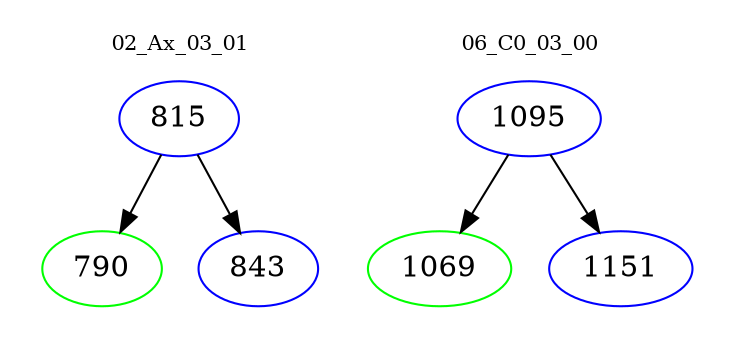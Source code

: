 digraph{
subgraph cluster_0 {
color = white
label = "02_Ax_03_01";
fontsize=10;
T0_815 [label="815", color="blue"]
T0_815 -> T0_790 [color="black"]
T0_790 [label="790", color="green"]
T0_815 -> T0_843 [color="black"]
T0_843 [label="843", color="blue"]
}
subgraph cluster_1 {
color = white
label = "06_C0_03_00";
fontsize=10;
T1_1095 [label="1095", color="blue"]
T1_1095 -> T1_1069 [color="black"]
T1_1069 [label="1069", color="green"]
T1_1095 -> T1_1151 [color="black"]
T1_1151 [label="1151", color="blue"]
}
}
